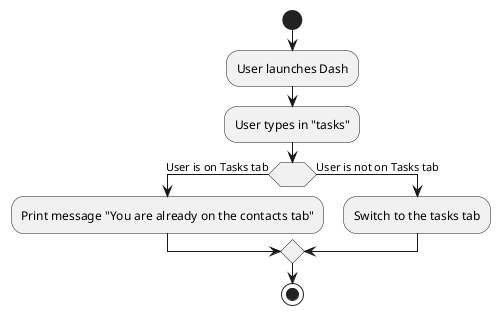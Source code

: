 @startuml
start
:User launches Dash;
:User types in "tasks";
if ( ) is (User is on Tasks tab) then
	:Print message "You are already on the contacts tab";
else (User is not on Tasks tab)
	:Switch to the tasks tab;
endif
stop
@enduml
